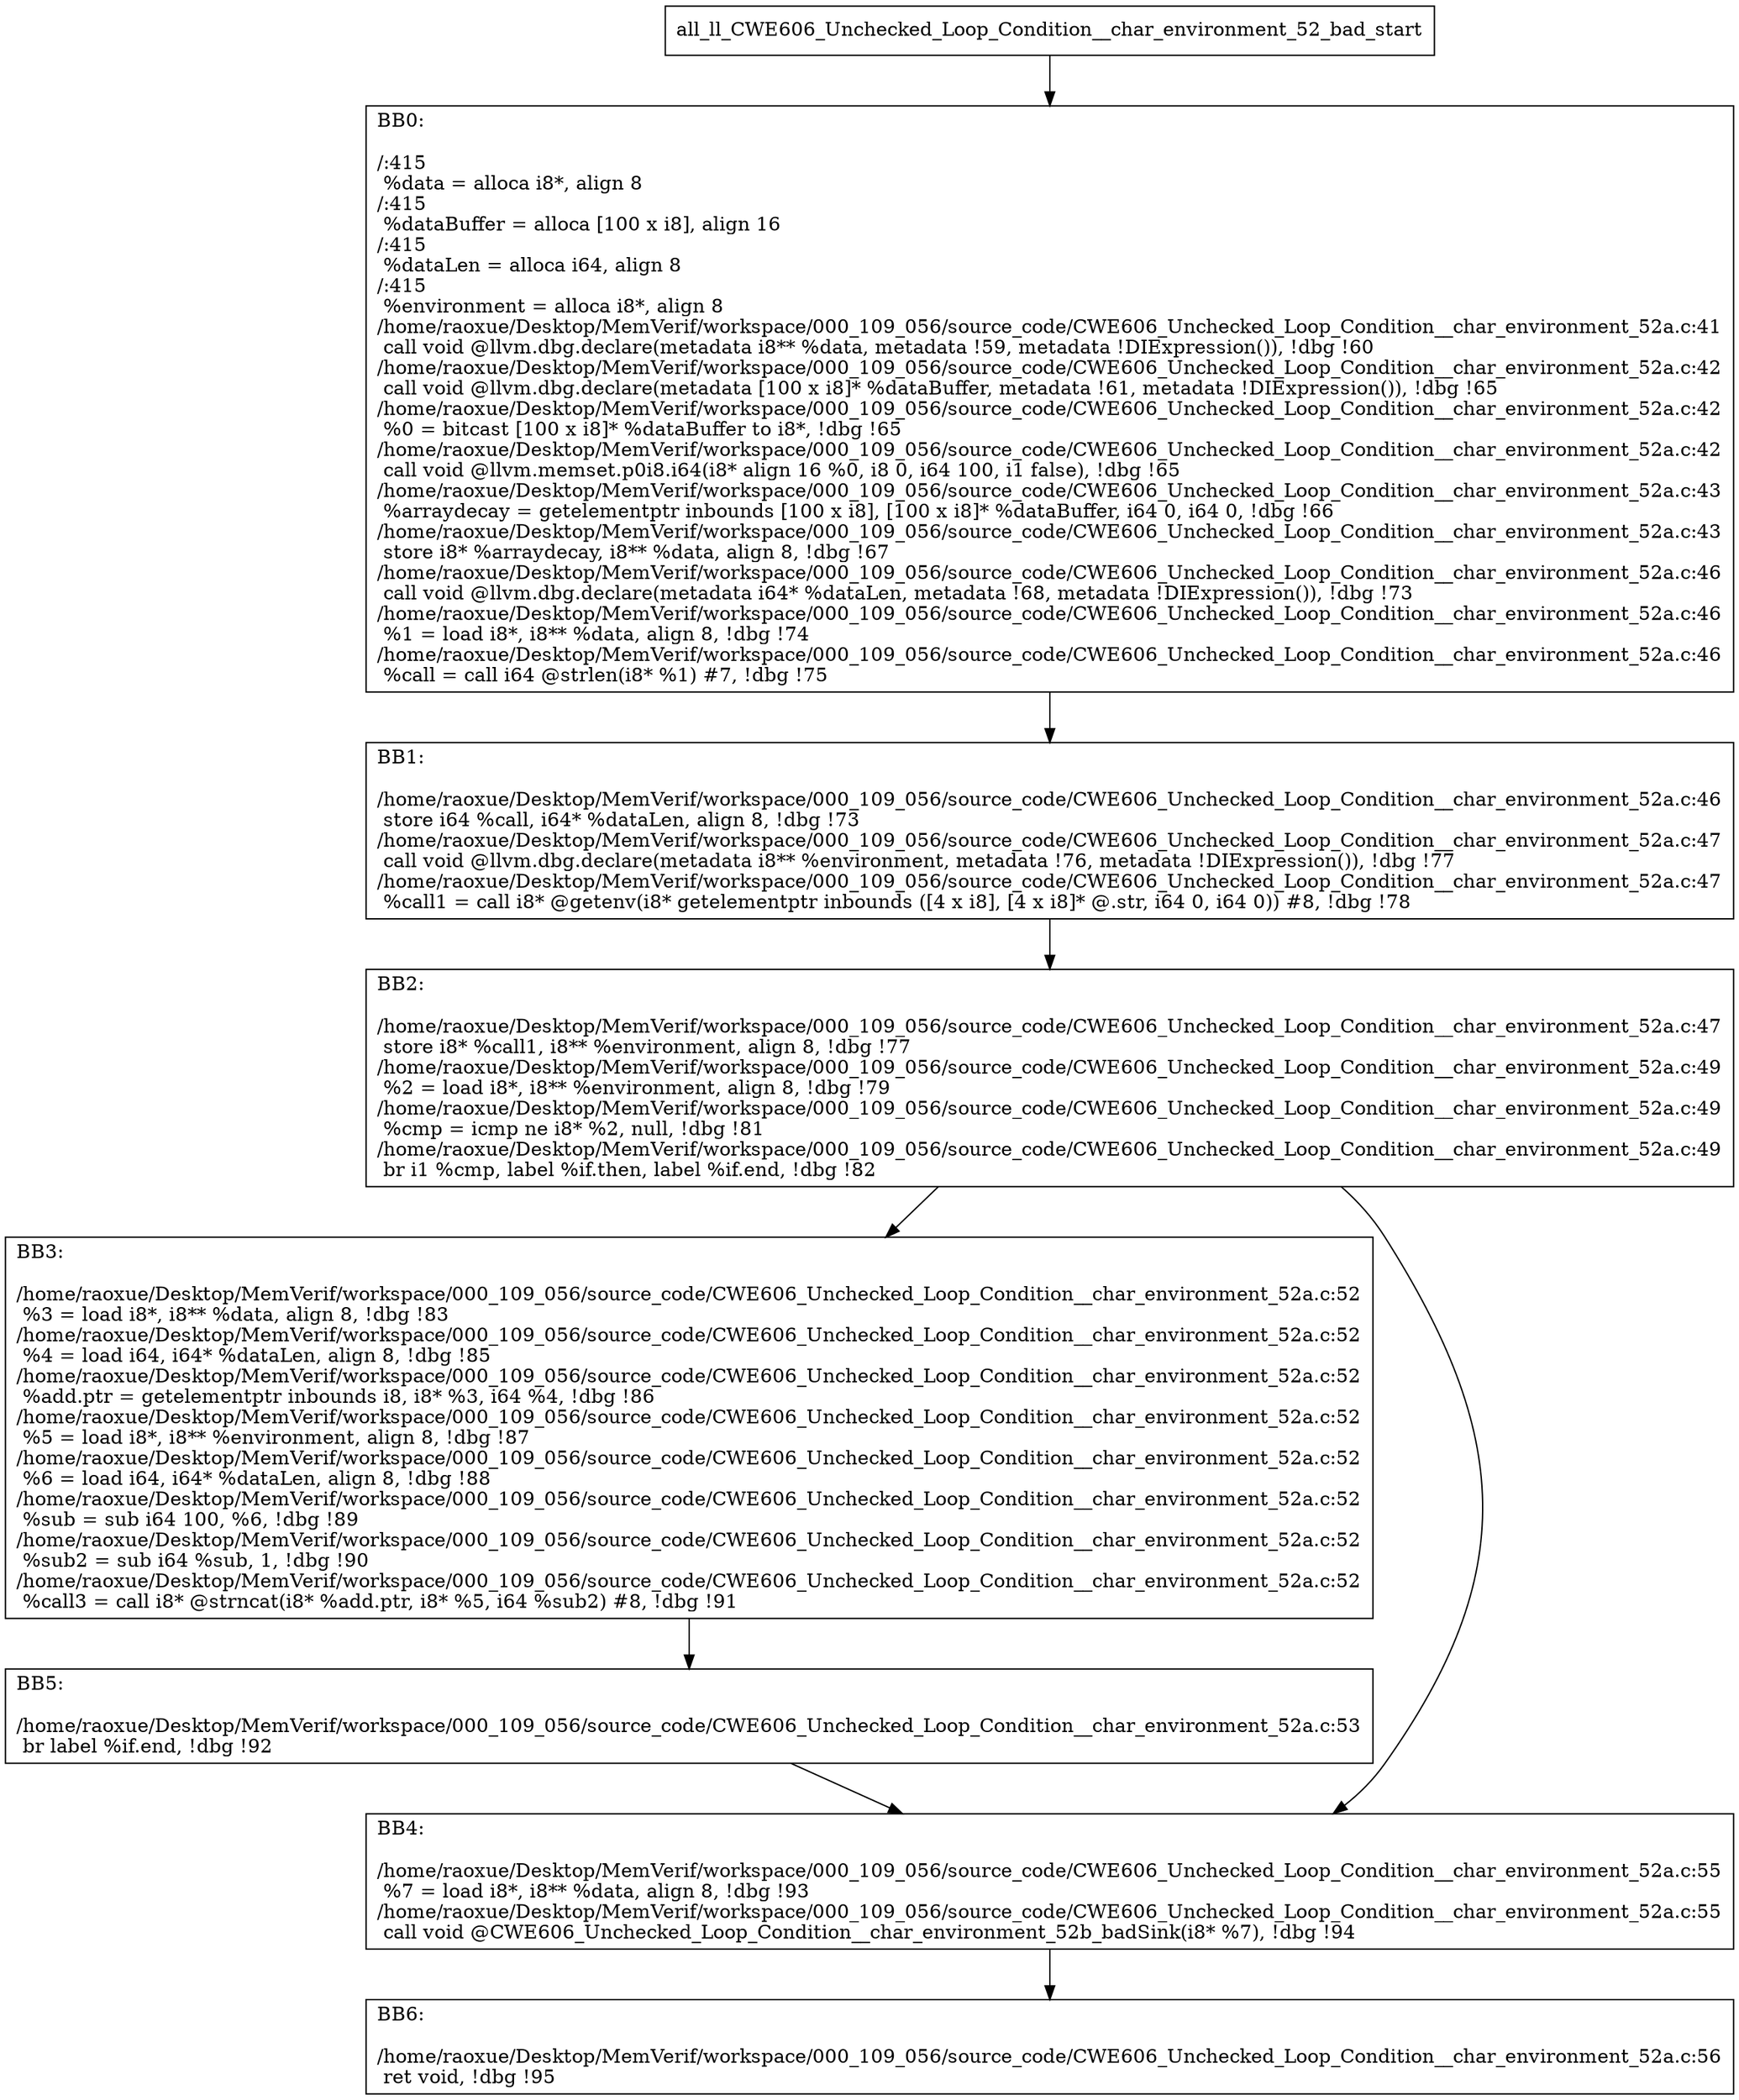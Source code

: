 digraph "CFG for'all_ll_CWE606_Unchecked_Loop_Condition__char_environment_52_bad' function" {
	BBall_ll_CWE606_Unchecked_Loop_Condition__char_environment_52_bad_start[shape=record,label="{all_ll_CWE606_Unchecked_Loop_Condition__char_environment_52_bad_start}"];
	BBall_ll_CWE606_Unchecked_Loop_Condition__char_environment_52_bad_start-> all_ll_CWE606_Unchecked_Loop_Condition__char_environment_52_badBB0;
	all_ll_CWE606_Unchecked_Loop_Condition__char_environment_52_badBB0 [shape=record, label="{BB0:\l\l/:415\l
  %data = alloca i8*, align 8\l
/:415\l
  %dataBuffer = alloca [100 x i8], align 16\l
/:415\l
  %dataLen = alloca i64, align 8\l
/:415\l
  %environment = alloca i8*, align 8\l
/home/raoxue/Desktop/MemVerif/workspace/000_109_056/source_code/CWE606_Unchecked_Loop_Condition__char_environment_52a.c:41\l
  call void @llvm.dbg.declare(metadata i8** %data, metadata !59, metadata !DIExpression()), !dbg !60\l
/home/raoxue/Desktop/MemVerif/workspace/000_109_056/source_code/CWE606_Unchecked_Loop_Condition__char_environment_52a.c:42\l
  call void @llvm.dbg.declare(metadata [100 x i8]* %dataBuffer, metadata !61, metadata !DIExpression()), !dbg !65\l
/home/raoxue/Desktop/MemVerif/workspace/000_109_056/source_code/CWE606_Unchecked_Loop_Condition__char_environment_52a.c:42\l
  %0 = bitcast [100 x i8]* %dataBuffer to i8*, !dbg !65\l
/home/raoxue/Desktop/MemVerif/workspace/000_109_056/source_code/CWE606_Unchecked_Loop_Condition__char_environment_52a.c:42\l
  call void @llvm.memset.p0i8.i64(i8* align 16 %0, i8 0, i64 100, i1 false), !dbg !65\l
/home/raoxue/Desktop/MemVerif/workspace/000_109_056/source_code/CWE606_Unchecked_Loop_Condition__char_environment_52a.c:43\l
  %arraydecay = getelementptr inbounds [100 x i8], [100 x i8]* %dataBuffer, i64 0, i64 0, !dbg !66\l
/home/raoxue/Desktop/MemVerif/workspace/000_109_056/source_code/CWE606_Unchecked_Loop_Condition__char_environment_52a.c:43\l
  store i8* %arraydecay, i8** %data, align 8, !dbg !67\l
/home/raoxue/Desktop/MemVerif/workspace/000_109_056/source_code/CWE606_Unchecked_Loop_Condition__char_environment_52a.c:46\l
  call void @llvm.dbg.declare(metadata i64* %dataLen, metadata !68, metadata !DIExpression()), !dbg !73\l
/home/raoxue/Desktop/MemVerif/workspace/000_109_056/source_code/CWE606_Unchecked_Loop_Condition__char_environment_52a.c:46\l
  %1 = load i8*, i8** %data, align 8, !dbg !74\l
/home/raoxue/Desktop/MemVerif/workspace/000_109_056/source_code/CWE606_Unchecked_Loop_Condition__char_environment_52a.c:46\l
  %call = call i64 @strlen(i8* %1) #7, !dbg !75\l
}"];
	all_ll_CWE606_Unchecked_Loop_Condition__char_environment_52_badBB0-> all_ll_CWE606_Unchecked_Loop_Condition__char_environment_52_badBB1;
	all_ll_CWE606_Unchecked_Loop_Condition__char_environment_52_badBB1 [shape=record, label="{BB1:\l\l/home/raoxue/Desktop/MemVerif/workspace/000_109_056/source_code/CWE606_Unchecked_Loop_Condition__char_environment_52a.c:46\l
  store i64 %call, i64* %dataLen, align 8, !dbg !73\l
/home/raoxue/Desktop/MemVerif/workspace/000_109_056/source_code/CWE606_Unchecked_Loop_Condition__char_environment_52a.c:47\l
  call void @llvm.dbg.declare(metadata i8** %environment, metadata !76, metadata !DIExpression()), !dbg !77\l
/home/raoxue/Desktop/MemVerif/workspace/000_109_056/source_code/CWE606_Unchecked_Loop_Condition__char_environment_52a.c:47\l
  %call1 = call i8* @getenv(i8* getelementptr inbounds ([4 x i8], [4 x i8]* @.str, i64 0, i64 0)) #8, !dbg !78\l
}"];
	all_ll_CWE606_Unchecked_Loop_Condition__char_environment_52_badBB1-> all_ll_CWE606_Unchecked_Loop_Condition__char_environment_52_badBB2;
	all_ll_CWE606_Unchecked_Loop_Condition__char_environment_52_badBB2 [shape=record, label="{BB2:\l\l/home/raoxue/Desktop/MemVerif/workspace/000_109_056/source_code/CWE606_Unchecked_Loop_Condition__char_environment_52a.c:47\l
  store i8* %call1, i8** %environment, align 8, !dbg !77\l
/home/raoxue/Desktop/MemVerif/workspace/000_109_056/source_code/CWE606_Unchecked_Loop_Condition__char_environment_52a.c:49\l
  %2 = load i8*, i8** %environment, align 8, !dbg !79\l
/home/raoxue/Desktop/MemVerif/workspace/000_109_056/source_code/CWE606_Unchecked_Loop_Condition__char_environment_52a.c:49\l
  %cmp = icmp ne i8* %2, null, !dbg !81\l
/home/raoxue/Desktop/MemVerif/workspace/000_109_056/source_code/CWE606_Unchecked_Loop_Condition__char_environment_52a.c:49\l
  br i1 %cmp, label %if.then, label %if.end, !dbg !82\l
}"];
	all_ll_CWE606_Unchecked_Loop_Condition__char_environment_52_badBB2-> all_ll_CWE606_Unchecked_Loop_Condition__char_environment_52_badBB3;
	all_ll_CWE606_Unchecked_Loop_Condition__char_environment_52_badBB2-> all_ll_CWE606_Unchecked_Loop_Condition__char_environment_52_badBB4;
	all_ll_CWE606_Unchecked_Loop_Condition__char_environment_52_badBB3 [shape=record, label="{BB3:\l\l/home/raoxue/Desktop/MemVerif/workspace/000_109_056/source_code/CWE606_Unchecked_Loop_Condition__char_environment_52a.c:52\l
  %3 = load i8*, i8** %data, align 8, !dbg !83\l
/home/raoxue/Desktop/MemVerif/workspace/000_109_056/source_code/CWE606_Unchecked_Loop_Condition__char_environment_52a.c:52\l
  %4 = load i64, i64* %dataLen, align 8, !dbg !85\l
/home/raoxue/Desktop/MemVerif/workspace/000_109_056/source_code/CWE606_Unchecked_Loop_Condition__char_environment_52a.c:52\l
  %add.ptr = getelementptr inbounds i8, i8* %3, i64 %4, !dbg !86\l
/home/raoxue/Desktop/MemVerif/workspace/000_109_056/source_code/CWE606_Unchecked_Loop_Condition__char_environment_52a.c:52\l
  %5 = load i8*, i8** %environment, align 8, !dbg !87\l
/home/raoxue/Desktop/MemVerif/workspace/000_109_056/source_code/CWE606_Unchecked_Loop_Condition__char_environment_52a.c:52\l
  %6 = load i64, i64* %dataLen, align 8, !dbg !88\l
/home/raoxue/Desktop/MemVerif/workspace/000_109_056/source_code/CWE606_Unchecked_Loop_Condition__char_environment_52a.c:52\l
  %sub = sub i64 100, %6, !dbg !89\l
/home/raoxue/Desktop/MemVerif/workspace/000_109_056/source_code/CWE606_Unchecked_Loop_Condition__char_environment_52a.c:52\l
  %sub2 = sub i64 %sub, 1, !dbg !90\l
/home/raoxue/Desktop/MemVerif/workspace/000_109_056/source_code/CWE606_Unchecked_Loop_Condition__char_environment_52a.c:52\l
  %call3 = call i8* @strncat(i8* %add.ptr, i8* %5, i64 %sub2) #8, !dbg !91\l
}"];
	all_ll_CWE606_Unchecked_Loop_Condition__char_environment_52_badBB3-> all_ll_CWE606_Unchecked_Loop_Condition__char_environment_52_badBB5;
	all_ll_CWE606_Unchecked_Loop_Condition__char_environment_52_badBB5 [shape=record, label="{BB5:\l\l/home/raoxue/Desktop/MemVerif/workspace/000_109_056/source_code/CWE606_Unchecked_Loop_Condition__char_environment_52a.c:53\l
  br label %if.end, !dbg !92\l
}"];
	all_ll_CWE606_Unchecked_Loop_Condition__char_environment_52_badBB5-> all_ll_CWE606_Unchecked_Loop_Condition__char_environment_52_badBB4;
	all_ll_CWE606_Unchecked_Loop_Condition__char_environment_52_badBB4 [shape=record, label="{BB4:\l\l/home/raoxue/Desktop/MemVerif/workspace/000_109_056/source_code/CWE606_Unchecked_Loop_Condition__char_environment_52a.c:55\l
  %7 = load i8*, i8** %data, align 8, !dbg !93\l
/home/raoxue/Desktop/MemVerif/workspace/000_109_056/source_code/CWE606_Unchecked_Loop_Condition__char_environment_52a.c:55\l
  call void @CWE606_Unchecked_Loop_Condition__char_environment_52b_badSink(i8* %7), !dbg !94\l
}"];
	all_ll_CWE606_Unchecked_Loop_Condition__char_environment_52_badBB4-> all_ll_CWE606_Unchecked_Loop_Condition__char_environment_52_badBB6;
	all_ll_CWE606_Unchecked_Loop_Condition__char_environment_52_badBB6 [shape=record, label="{BB6:\l\l/home/raoxue/Desktop/MemVerif/workspace/000_109_056/source_code/CWE606_Unchecked_Loop_Condition__char_environment_52a.c:56\l
  ret void, !dbg !95\l
}"];
}
